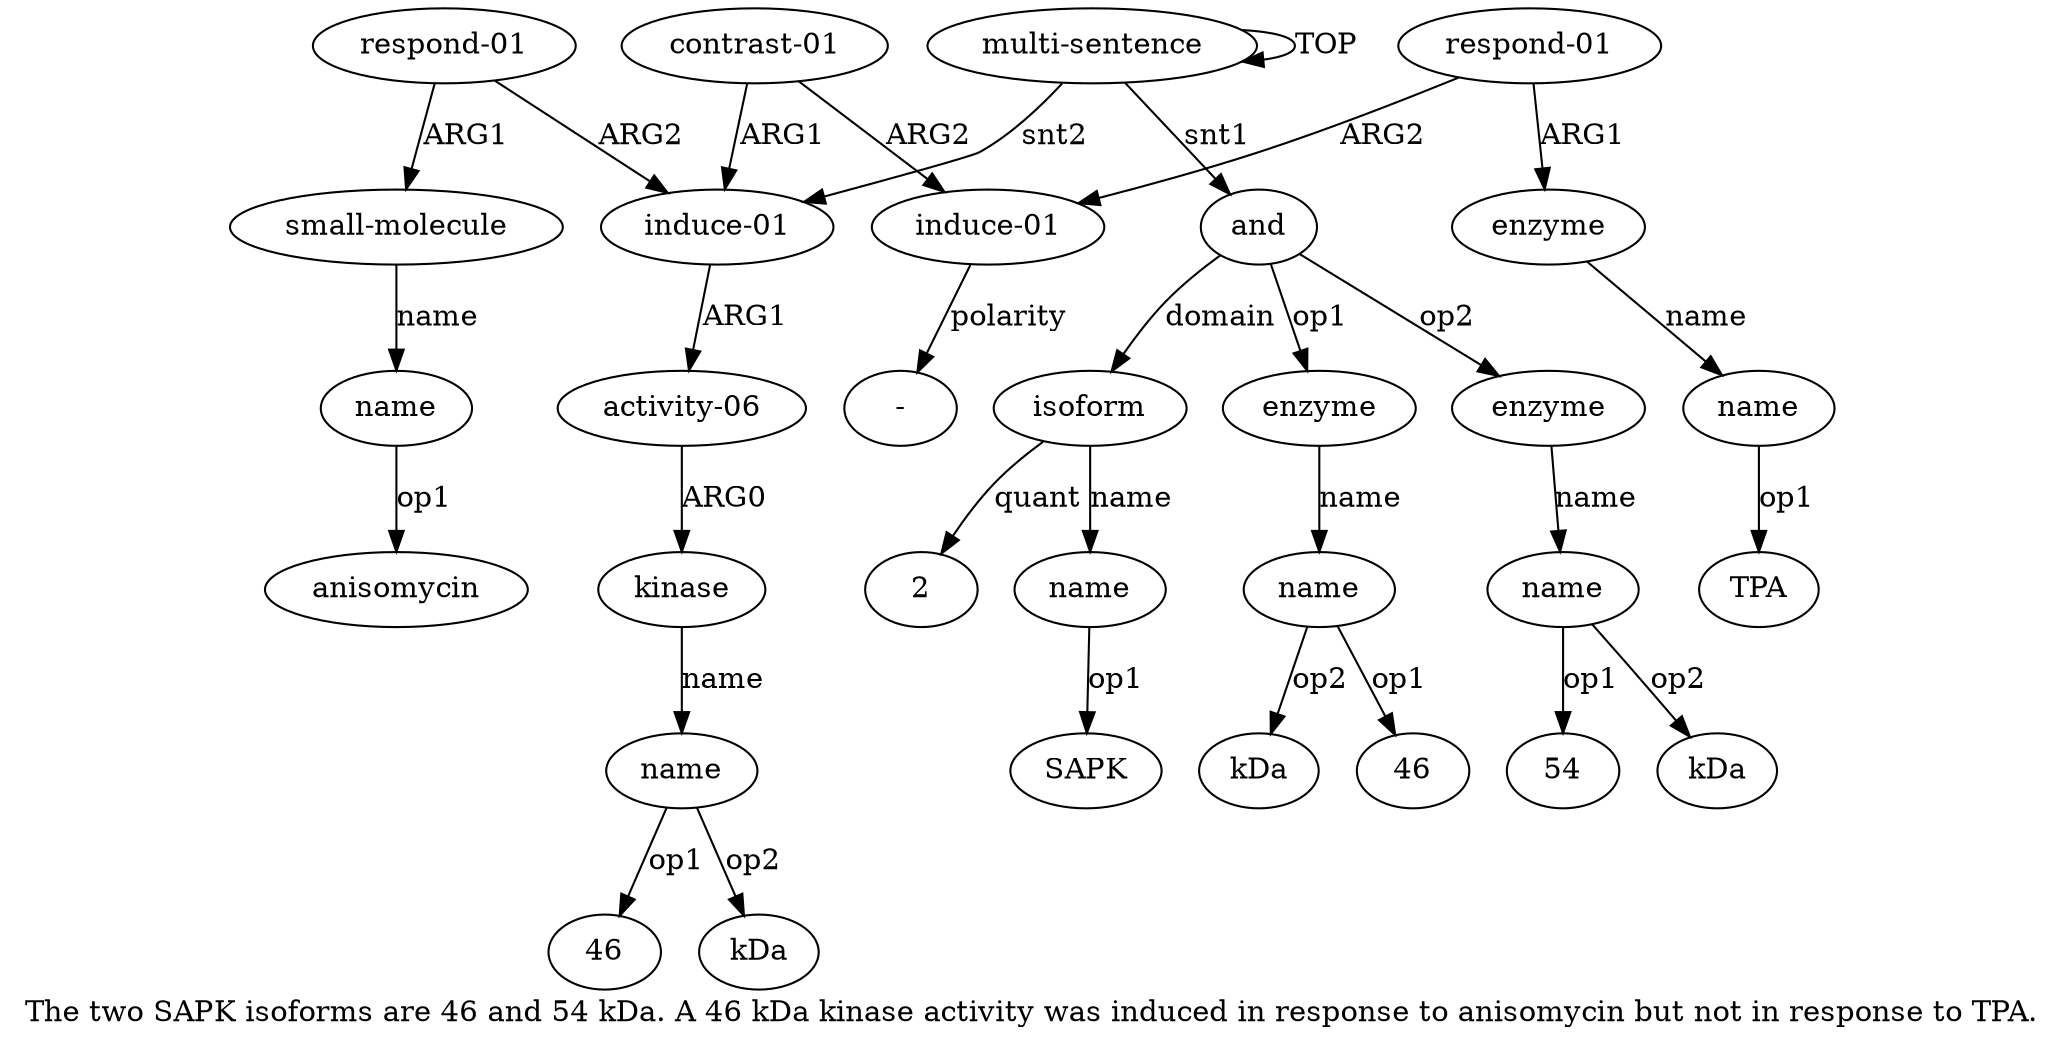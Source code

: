 digraph  {
	graph [label="The two SAPK isoforms are 46 and 54 kDa. A 46 kDa kinase activity was induced in response to anisomycin but not in response to TPA."];
	node [label="\N"];
	"a14 anisomycin"	 [color=black,
		gold_ind=-1,
		gold_label=anisomycin,
		label=anisomycin,
		test_ind=-1,
		test_label=anisomycin];
	"a5 54"	 [color=black,
		gold_ind=-1,
		gold_label=54,
		label=54,
		test_ind=-1,
		test_label=54];
	"a3 kDa"	 [color=black,
		gold_ind=-1,
		gold_label=kDa,
		label=kDa,
		test_ind=-1,
		test_label=kDa];
	"a19 TPA"	 [color=black,
		gold_ind=-1,
		gold_label=TPA,
		label=TPA,
		test_ind=-1,
		test_label=TPA];
	"a6 2"	 [color=black,
		gold_ind=-1,
		gold_label=2,
		label=2,
		test_ind=-1,
		test_label=2];
	"a11 46"	 [color=black,
		gold_ind=-1,
		gold_label=46,
		label=46,
		test_ind=-1,
		test_label=46];
	a15	 [color=black,
		gold_ind=15,
		gold_label="contrast-01",
		label="contrast-01",
		test_ind=15,
		test_label="contrast-01"];
	a16	 [color=black,
		gold_ind=16,
		gold_label="induce-01",
		label="induce-01",
		test_ind=16,
		test_label="induce-01"];
	a15 -> a16 [key=0,
	color=black,
	gold_label=ARG2,
	label=ARG2,
	test_label=ARG2];
a8 [color=black,
	gold_ind=8,
	gold_label="induce-01",
	label="induce-01",
	test_ind=8,
	test_label="induce-01"];
a15 -> a8 [key=0,
color=black,
gold_label=ARG1,
label=ARG1,
test_label=ARG1];
a14 [color=black,
gold_ind=14,
gold_label=name,
label=name,
test_ind=14,
test_label=name];
a14 -> "a14 anisomycin" [key=0,
color=black,
gold_label=op1,
label=op1,
test_label=op1];
a17 [color=black,
gold_ind=17,
gold_label="respond-01",
label="respond-01",
test_ind=17,
test_label="respond-01"];
a17 -> a16 [key=0,
color=black,
gold_label=ARG2,
label=ARG2,
test_label=ARG2];
a18 [color=black,
gold_ind=18,
gold_label=enzyme,
label=enzyme,
test_ind=18,
test_label=enzyme];
a17 -> a18 [key=0,
color=black,
gold_label=ARG1,
label=ARG1,
test_label=ARG1];
"a16 -" [color=black,
gold_ind=-1,
gold_label="-",
label="-",
test_ind=-1,
test_label="-"];
a16 -> "a16 -" [key=0,
color=black,
gold_label=polarity,
label=polarity,
test_label=polarity];
a11 [color=black,
gold_ind=11,
gold_label=name,
label=name,
test_ind=11,
test_label=name];
a11 -> "a11 46" [key=0,
color=black,
gold_label=op1,
label=op1,
test_label=op1];
"a11 kDa" [color=black,
gold_ind=-1,
gold_label=kDa,
label=kDa,
test_ind=-1,
test_label=kDa];
a11 -> "a11 kDa" [key=0,
color=black,
gold_label=op2,
label=op2,
test_label=op2];
a10 [color=black,
gold_ind=10,
gold_label=kinase,
label=kinase,
test_ind=10,
test_label=kinase];
a10 -> a11 [key=0,
color=black,
gold_label=name,
label=name,
test_label=name];
a13 [color=black,
gold_ind=13,
gold_label="small-molecule",
label="small-molecule",
test_ind=13,
test_label="small-molecule"];
a13 -> a14 [key=0,
color=black,
gold_label=name,
label=name,
test_label=name];
a12 [color=black,
gold_ind=12,
gold_label="respond-01",
label="respond-01",
test_ind=12,
test_label="respond-01"];
a12 -> a13 [key=0,
color=black,
gold_label=ARG1,
label=ARG1,
test_label=ARG1];
a12 -> a8 [key=0,
color=black,
gold_label=ARG2,
label=ARG2,
test_label=ARG2];
"a7 SAPK" [color=black,
gold_ind=-1,
gold_label=SAPK,
label=SAPK,
test_ind=-1,
test_label=SAPK];
a19 [color=black,
gold_ind=19,
gold_label=name,
label=name,
test_ind=19,
test_label=name];
a19 -> "a19 TPA" [key=0,
color=black,
gold_label=op1,
label=op1,
test_label=op1];
a18 -> a19 [key=0,
color=black,
gold_label=name,
label=name,
test_label=name];
"a5 kDa" [color=black,
gold_ind=-1,
gold_label=kDa,
label=kDa,
test_ind=-1,
test_label=kDa];
a1 [color=black,
gold_ind=1,
gold_label=and,
label=and,
test_ind=1,
test_label=and];
a2 [color=black,
gold_ind=2,
gold_label=enzyme,
label=enzyme,
test_ind=2,
test_label=enzyme];
a1 -> a2 [key=0,
color=black,
gold_label=op1,
label=op1,
test_label=op1];
a4 [color=black,
gold_ind=4,
gold_label=enzyme,
label=enzyme,
test_ind=4,
test_label=enzyme];
a1 -> a4 [key=0,
color=black,
gold_label=op2,
label=op2,
test_label=op2];
a6 [color=black,
gold_ind=6,
gold_label=isoform,
label=isoform,
test_ind=6,
test_label=isoform];
a1 -> a6 [key=0,
color=black,
gold_label=domain,
label=domain,
test_label=domain];
a0 [color=black,
gold_ind=0,
gold_label="multi-sentence",
label="multi-sentence",
test_ind=0,
test_label="multi-sentence"];
a0 -> a1 [key=0,
color=black,
gold_label=snt1,
label=snt1,
test_label=snt1];
a0 -> a0 [key=0,
color=black,
gold_label=TOP,
label=TOP,
test_label=TOP];
a0 -> a8 [key=0,
color=black,
gold_label=snt2,
label=snt2,
test_label=snt2];
a3 [color=black,
gold_ind=3,
gold_label=name,
label=name,
test_ind=3,
test_label=name];
a3 -> "a3 kDa" [key=0,
color=black,
gold_label=op2,
label=op2,
test_label=op2];
"a3 46" [color=black,
gold_ind=-1,
gold_label=46,
label=46,
test_ind=-1,
test_label=46];
a3 -> "a3 46" [key=0,
color=black,
gold_label=op1,
label=op1,
test_label=op1];
a2 -> a3 [key=0,
color=black,
gold_label=name,
label=name,
test_label=name];
a5 [color=black,
gold_ind=5,
gold_label=name,
label=name,
test_ind=5,
test_label=name];
a5 -> "a5 54" [key=0,
color=black,
gold_label=op1,
label=op1,
test_label=op1];
a5 -> "a5 kDa" [key=0,
color=black,
gold_label=op2,
label=op2,
test_label=op2];
a4 -> a5 [key=0,
color=black,
gold_label=name,
label=name,
test_label=name];
a7 [color=black,
gold_ind=7,
gold_label=name,
label=name,
test_ind=7,
test_label=name];
a7 -> "a7 SAPK" [key=0,
color=black,
gold_label=op1,
label=op1,
test_label=op1];
a6 -> "a6 2" [key=0,
color=black,
gold_label=quant,
label=quant,
test_label=quant];
a6 -> a7 [key=0,
color=black,
gold_label=name,
label=name,
test_label=name];
a9 [color=black,
gold_ind=9,
gold_label="activity-06",
label="activity-06",
test_ind=9,
test_label="activity-06"];
a9 -> a10 [key=0,
color=black,
gold_label=ARG0,
label=ARG0,
test_label=ARG0];
a8 -> a9 [key=0,
color=black,
gold_label=ARG1,
label=ARG1,
test_label=ARG1];
}
